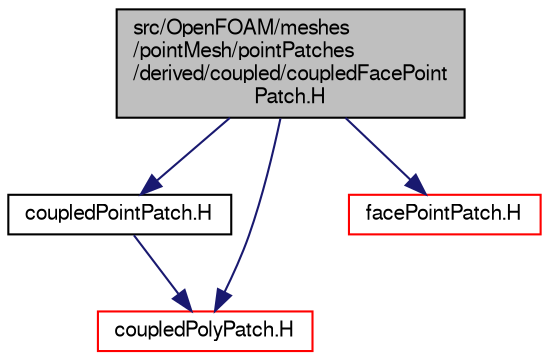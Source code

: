 digraph "src/OpenFOAM/meshes/pointMesh/pointPatches/derived/coupled/coupledFacePointPatch.H"
{
  bgcolor="transparent";
  edge [fontname="FreeSans",fontsize="10",labelfontname="FreeSans",labelfontsize="10"];
  node [fontname="FreeSans",fontsize="10",shape=record];
  Node0 [label="src/OpenFOAM/meshes\l/pointMesh/pointPatches\l/derived/coupled/coupledFacePoint\lPatch.H",height=0.2,width=0.4,color="black", fillcolor="grey75", style="filled", fontcolor="black"];
  Node0 -> Node1 [color="midnightblue",fontsize="10",style="solid",fontname="FreeSans"];
  Node1 [label="coupledPointPatch.H",height=0.2,width=0.4,color="black",URL="$a11426.html"];
  Node1 -> Node2 [color="midnightblue",fontsize="10",style="solid",fontname="FreeSans"];
  Node2 [label="coupledPolyPatch.H",height=0.2,width=0.4,color="red",URL="$a11675.html"];
  Node0 -> Node158 [color="midnightblue",fontsize="10",style="solid",fontname="FreeSans"];
  Node158 [label="facePointPatch.H",height=0.2,width=0.4,color="red",URL="$a11504.html"];
  Node0 -> Node2 [color="midnightblue",fontsize="10",style="solid",fontname="FreeSans"];
}
